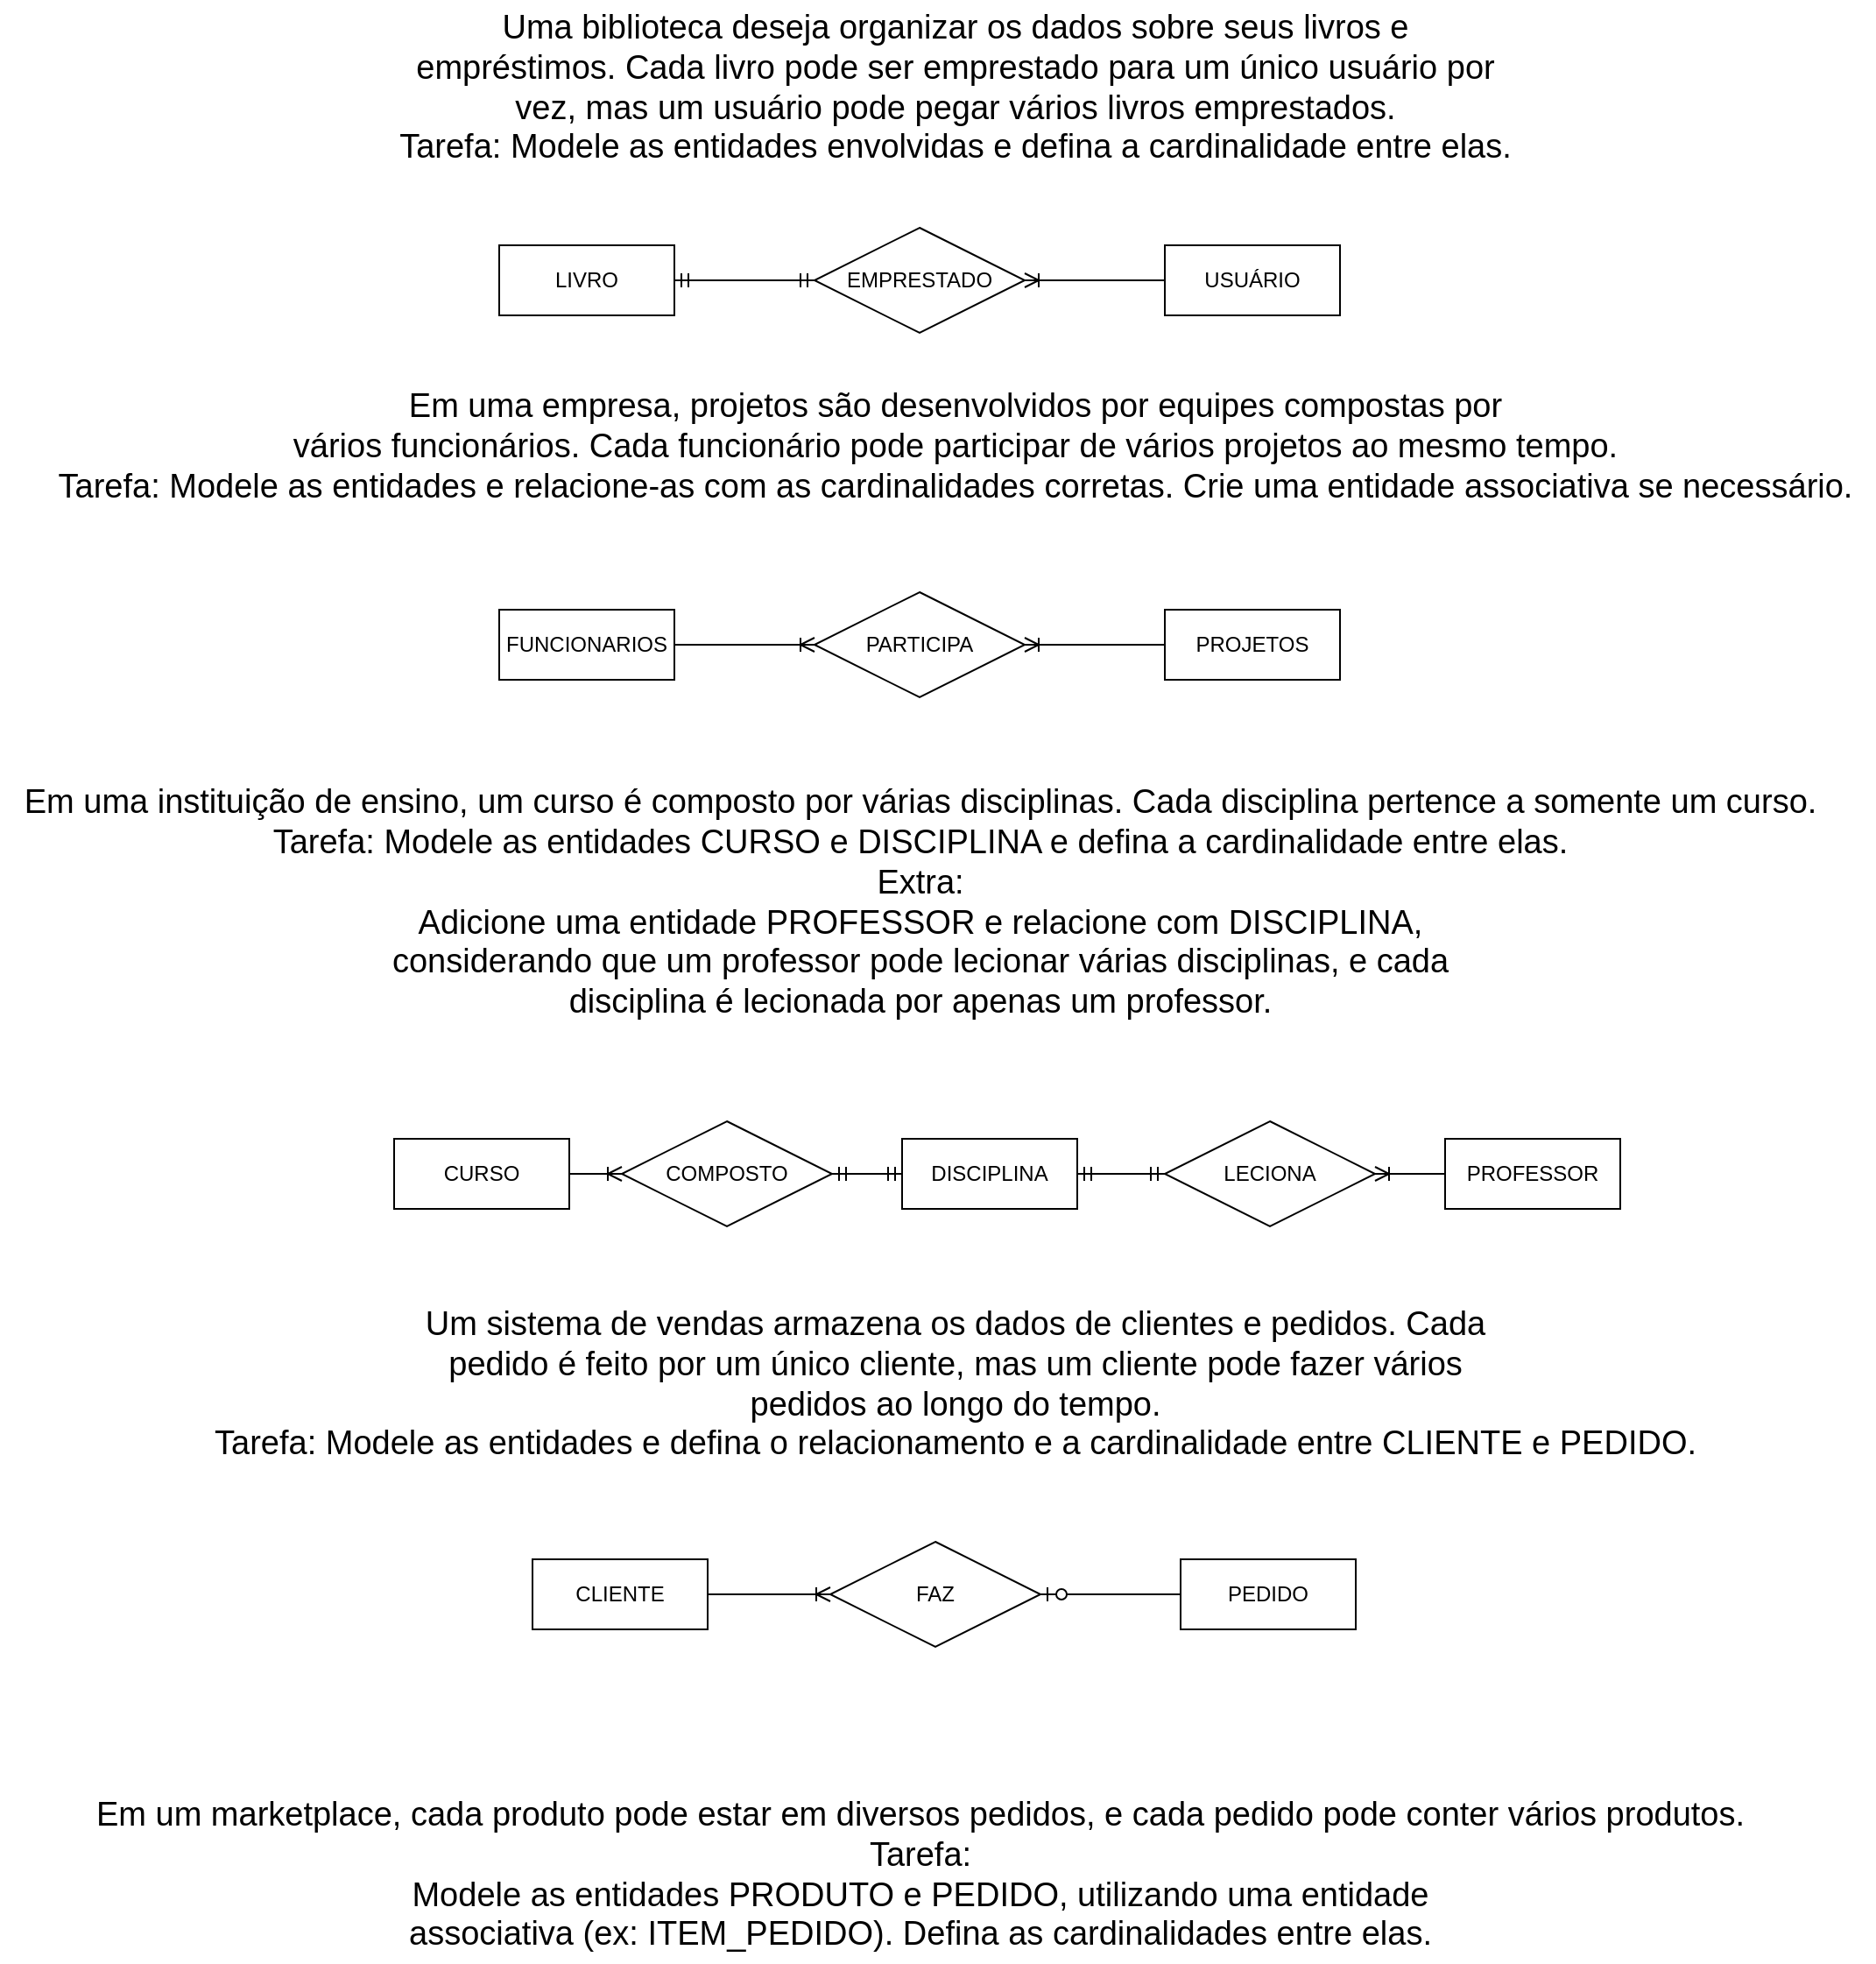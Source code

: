 <mxfile version="27.2.0">
  <diagram name="Página-1" id="b4JkCRnROzZ7c5UDisCW">
    <mxGraphModel dx="1841" dy="549" grid="1" gridSize="10" guides="1" tooltips="1" connect="1" arrows="1" fold="1" page="1" pageScale="1" pageWidth="827" pageHeight="1169" math="0" shadow="0">
      <root>
        <mxCell id="0" />
        <mxCell id="1" parent="0" />
        <mxCell id="mdvhE89lCFFaDwQqOyZz-1" value="&lt;font style=&quot;font-size: 19px;&quot;&gt;Uma biblioteca deseja organizar os dados sobre seus livros e &lt;br&gt;empréstimos. Cada livro pode ser emprestado para um único usuário por &lt;br&gt;vez, mas um usuário pode pegar vários livros emprestados.&lt;br&gt;Tarefa: Modele as entidades envolvidas e defina a cardinalidade entre elas.&lt;/font&gt;" style="text;html=1;align=center;verticalAlign=middle;resizable=0;points=[];autosize=1;strokeColor=none;fillColor=none;" vertex="1" parent="1">
          <mxGeometry x="90" y="70" width="660" height="100" as="geometry" />
        </mxCell>
        <mxCell id="mdvhE89lCFFaDwQqOyZz-2" value="LIVRO" style="whiteSpace=wrap;html=1;align=center;" vertex="1" parent="1">
          <mxGeometry x="160" y="210" width="100" height="40" as="geometry" />
        </mxCell>
        <mxCell id="mdvhE89lCFFaDwQqOyZz-3" value="USUÁRIO" style="whiteSpace=wrap;html=1;align=center;" vertex="1" parent="1">
          <mxGeometry x="540" y="210" width="100" height="40" as="geometry" />
        </mxCell>
        <mxCell id="mdvhE89lCFFaDwQqOyZz-4" value="EMPRESTADO" style="shape=rhombus;perimeter=rhombusPerimeter;whiteSpace=wrap;html=1;align=center;" vertex="1" parent="1">
          <mxGeometry x="340" y="200" width="120" height="60" as="geometry" />
        </mxCell>
        <mxCell id="mdvhE89lCFFaDwQqOyZz-7" value="" style="edgeStyle=entityRelationEdgeStyle;fontSize=12;html=1;endArrow=ERmandOne;startArrow=ERmandOne;rounded=0;fontFamily=Helvetica;fontColor=default;exitX=1;exitY=0.5;exitDx=0;exitDy=0;entryX=0;entryY=0.5;entryDx=0;entryDy=0;" edge="1" parent="1" source="mdvhE89lCFFaDwQqOyZz-2" target="mdvhE89lCFFaDwQqOyZz-4">
          <mxGeometry width="100" height="100" relative="1" as="geometry">
            <mxPoint x="230" y="370" as="sourcePoint" />
            <mxPoint x="330" y="270" as="targetPoint" />
          </mxGeometry>
        </mxCell>
        <mxCell id="mdvhE89lCFFaDwQqOyZz-9" value="" style="edgeStyle=entityRelationEdgeStyle;fontSize=12;html=1;endArrow=ERoneToMany;rounded=0;fontFamily=Helvetica;fontColor=default;exitX=0;exitY=0.5;exitDx=0;exitDy=0;entryX=1;entryY=0.5;entryDx=0;entryDy=0;" edge="1" parent="1" source="mdvhE89lCFFaDwQqOyZz-3" target="mdvhE89lCFFaDwQqOyZz-4">
          <mxGeometry width="100" height="100" relative="1" as="geometry">
            <mxPoint x="390" y="380" as="sourcePoint" />
            <mxPoint x="490" y="280" as="targetPoint" />
          </mxGeometry>
        </mxCell>
        <mxCell id="mdvhE89lCFFaDwQqOyZz-10" value="&lt;font style=&quot;font-size: 19px;&quot;&gt;Em uma empresa, projetos são desenvolvidos por equipes compostas por &lt;br&gt;vários funcionários. Cada funcionário pode participar de vários projetos ao mesmo tempo.&lt;br&gt;Tarefa: Modele as entidades e relacione-as com as cardinalidades corretas. Crie uma entidade associativa se necessário.&lt;/font&gt;" style="text;html=1;align=center;verticalAlign=middle;resizable=0;points=[];autosize=1;strokeColor=none;fillColor=none;fontFamily=Helvetica;fontSize=12;fontColor=default;" vertex="1" parent="1">
          <mxGeometry x="-105" y="285" width="1050" height="80" as="geometry" />
        </mxCell>
        <mxCell id="mdvhE89lCFFaDwQqOyZz-12" value="FUNCIONARIOS" style="whiteSpace=wrap;html=1;align=center;strokeColor=default;verticalAlign=middle;fontFamily=Helvetica;fontSize=12;fontColor=default;fillColor=default;" vertex="1" parent="1">
          <mxGeometry x="160" y="418" width="100" height="40" as="geometry" />
        </mxCell>
        <mxCell id="mdvhE89lCFFaDwQqOyZz-13" value="PROJETOS" style="whiteSpace=wrap;html=1;align=center;strokeColor=default;verticalAlign=middle;fontFamily=Helvetica;fontSize=12;fontColor=default;fillColor=default;" vertex="1" parent="1">
          <mxGeometry x="540" y="418" width="100" height="40" as="geometry" />
        </mxCell>
        <mxCell id="mdvhE89lCFFaDwQqOyZz-14" value="PARTICIPA" style="shape=rhombus;perimeter=rhombusPerimeter;whiteSpace=wrap;html=1;align=center;strokeColor=default;verticalAlign=middle;fontFamily=Helvetica;fontSize=12;fontColor=default;fillColor=default;" vertex="1" parent="1">
          <mxGeometry x="340" y="408" width="120" height="60" as="geometry" />
        </mxCell>
        <mxCell id="mdvhE89lCFFaDwQqOyZz-15" value="" style="edgeStyle=entityRelationEdgeStyle;fontSize=12;html=1;endArrow=ERoneToMany;rounded=0;fontFamily=Helvetica;fontColor=default;exitX=1;exitY=0.5;exitDx=0;exitDy=0;entryX=0;entryY=0.5;entryDx=0;entryDy=0;" edge="1" parent="1" source="mdvhE89lCFFaDwQqOyZz-12" target="mdvhE89lCFFaDwQqOyZz-14">
          <mxGeometry width="100" height="100" relative="1" as="geometry">
            <mxPoint x="220" y="580" as="sourcePoint" />
            <mxPoint x="320" y="480" as="targetPoint" />
          </mxGeometry>
        </mxCell>
        <mxCell id="mdvhE89lCFFaDwQqOyZz-16" value="" style="edgeStyle=entityRelationEdgeStyle;fontSize=12;html=1;endArrow=ERoneToMany;rounded=0;fontFamily=Helvetica;fontColor=default;exitX=0;exitY=0.5;exitDx=0;exitDy=0;entryX=1;entryY=0.5;entryDx=0;entryDy=0;" edge="1" parent="1" source="mdvhE89lCFFaDwQqOyZz-13" target="mdvhE89lCFFaDwQqOyZz-14">
          <mxGeometry width="100" height="100" relative="1" as="geometry">
            <mxPoint x="670" y="510" as="sourcePoint" />
            <mxPoint x="770" y="410" as="targetPoint" />
          </mxGeometry>
        </mxCell>
        <mxCell id="mdvhE89lCFFaDwQqOyZz-17" value="&lt;font style=&quot;font-size: 19px;&quot;&gt;Em uma instituição de ensino, um curso é composto por várias disciplinas. Cada disciplina pertence a somente um curso.&lt;br&gt;Tarefa: Modele as entidades CURSO e DISCIPLINA e defina a cardinalidade entre elas.&lt;br&gt;Extra:&lt;br&gt; Adicione uma entidade PROFESSOR e relacione com DISCIPLINA, &lt;br&gt;considerando que um professor pode lecionar várias disciplinas, e cada &lt;br&gt;disciplina é lecionada por apenas um professor.&lt;/font&gt;" style="text;html=1;align=center;verticalAlign=middle;resizable=0;points=[];autosize=1;strokeColor=none;fillColor=none;fontFamily=Helvetica;fontSize=12;fontColor=default;" vertex="1" parent="1">
          <mxGeometry x="-125" y="510" width="1050" height="150" as="geometry" />
        </mxCell>
        <mxCell id="mdvhE89lCFFaDwQqOyZz-18" value="CURSO" style="whiteSpace=wrap;html=1;align=center;strokeColor=default;verticalAlign=middle;fontFamily=Helvetica;fontSize=12;fontColor=default;fillColor=default;" vertex="1" parent="1">
          <mxGeometry x="100" y="720" width="100" height="40" as="geometry" />
        </mxCell>
        <mxCell id="mdvhE89lCFFaDwQqOyZz-19" value="DISCIPLINA" style="whiteSpace=wrap;html=1;align=center;strokeColor=default;verticalAlign=middle;fontFamily=Helvetica;fontSize=12;fontColor=default;fillColor=default;" vertex="1" parent="1">
          <mxGeometry x="390" y="720" width="100" height="40" as="geometry" />
        </mxCell>
        <mxCell id="mdvhE89lCFFaDwQqOyZz-20" value="PROFESSOR" style="whiteSpace=wrap;html=1;align=center;strokeColor=default;verticalAlign=middle;fontFamily=Helvetica;fontSize=12;fontColor=default;fillColor=default;" vertex="1" parent="1">
          <mxGeometry x="700" y="720" width="100" height="40" as="geometry" />
        </mxCell>
        <mxCell id="mdvhE89lCFFaDwQqOyZz-21" value="" style="edgeStyle=entityRelationEdgeStyle;fontSize=12;html=1;endArrow=ERoneToMany;rounded=0;fontFamily=Helvetica;fontColor=default;exitX=1;exitY=0.5;exitDx=0;exitDy=0;entryX=0;entryY=0.5;entryDx=0;entryDy=0;" edge="1" parent="1" source="mdvhE89lCFFaDwQqOyZz-18" target="mdvhE89lCFFaDwQqOyZz-22">
          <mxGeometry width="100" height="100" relative="1" as="geometry">
            <mxPoint x="230" y="870" as="sourcePoint" />
            <mxPoint x="330" y="770" as="targetPoint" />
          </mxGeometry>
        </mxCell>
        <mxCell id="mdvhE89lCFFaDwQqOyZz-22" value="COMPOSTO" style="shape=rhombus;perimeter=rhombusPerimeter;whiteSpace=wrap;html=1;align=center;strokeColor=default;verticalAlign=middle;fontFamily=Helvetica;fontSize=12;fontColor=default;fillColor=default;" vertex="1" parent="1">
          <mxGeometry x="230" y="710" width="120" height="60" as="geometry" />
        </mxCell>
        <mxCell id="mdvhE89lCFFaDwQqOyZz-23" value="" style="edgeStyle=entityRelationEdgeStyle;fontSize=12;html=1;endArrow=ERmandOne;startArrow=ERmandOne;rounded=0;fontFamily=Helvetica;fontColor=default;entryX=0;entryY=0.5;entryDx=0;entryDy=0;exitX=1;exitY=0.5;exitDx=0;exitDy=0;" edge="1" parent="1" source="mdvhE89lCFFaDwQqOyZz-22" target="mdvhE89lCFFaDwQqOyZz-19">
          <mxGeometry width="100" height="100" relative="1" as="geometry">
            <mxPoint x="410" y="900" as="sourcePoint" />
            <mxPoint x="510" y="800" as="targetPoint" />
          </mxGeometry>
        </mxCell>
        <mxCell id="mdvhE89lCFFaDwQqOyZz-24" value="LECIONA" style="shape=rhombus;perimeter=rhombusPerimeter;whiteSpace=wrap;html=1;align=center;strokeColor=default;verticalAlign=middle;fontFamily=Helvetica;fontSize=12;fontColor=default;fillColor=default;" vertex="1" parent="1">
          <mxGeometry x="540" y="710" width="120" height="60" as="geometry" />
        </mxCell>
        <mxCell id="mdvhE89lCFFaDwQqOyZz-25" value="" style="edgeStyle=entityRelationEdgeStyle;fontSize=12;html=1;endArrow=ERoneToMany;rounded=0;fontFamily=Helvetica;fontColor=default;exitX=0;exitY=0.5;exitDx=0;exitDy=0;entryX=1;entryY=0.5;entryDx=0;entryDy=0;" edge="1" parent="1" source="mdvhE89lCFFaDwQqOyZz-20" target="mdvhE89lCFFaDwQqOyZz-24">
          <mxGeometry width="100" height="100" relative="1" as="geometry">
            <mxPoint x="750" y="880" as="sourcePoint" />
            <mxPoint x="850" y="780" as="targetPoint" />
          </mxGeometry>
        </mxCell>
        <mxCell id="mdvhE89lCFFaDwQqOyZz-26" value="" style="edgeStyle=entityRelationEdgeStyle;fontSize=12;html=1;endArrow=ERmandOne;startArrow=ERmandOne;rounded=0;fontFamily=Helvetica;fontColor=default;entryX=0;entryY=0.5;entryDx=0;entryDy=0;exitX=1;exitY=0.5;exitDx=0;exitDy=0;" edge="1" parent="1" source="mdvhE89lCFFaDwQqOyZz-19" target="mdvhE89lCFFaDwQqOyZz-24">
          <mxGeometry width="100" height="100" relative="1" as="geometry">
            <mxPoint x="450" y="910" as="sourcePoint" />
            <mxPoint x="550" y="810" as="targetPoint" />
          </mxGeometry>
        </mxCell>
        <mxCell id="mdvhE89lCFFaDwQqOyZz-27" value="&lt;font style=&quot;font-size: 19px;&quot;&gt;Um sistema de vendas armazena os dados de clientes e pedidos. Cada &lt;br&gt;pedido é feito por um único cliente, mas um cliente pode fazer vários &lt;br&gt;pedidos ao longo do tempo.&lt;br&gt;Tarefa: Modele as entidades e defina o relacionamento e a cardinalidade entre CLIENTE e PEDIDO.&lt;/font&gt;" style="text;html=1;align=center;verticalAlign=middle;resizable=0;points=[];autosize=1;strokeColor=none;fillColor=none;fontFamily=Helvetica;fontSize=12;fontColor=default;" vertex="1" parent="1">
          <mxGeometry x="-15" y="810" width="870" height="100" as="geometry" />
        </mxCell>
        <mxCell id="mdvhE89lCFFaDwQqOyZz-28" value="PEDIDO" style="whiteSpace=wrap;html=1;align=center;strokeColor=default;verticalAlign=middle;fontFamily=Helvetica;fontSize=12;fontColor=default;fillColor=default;" vertex="1" parent="1">
          <mxGeometry x="549" y="960" width="100" height="40" as="geometry" />
        </mxCell>
        <mxCell id="mdvhE89lCFFaDwQqOyZz-29" value="CLIENTE" style="whiteSpace=wrap;html=1;align=center;strokeColor=default;verticalAlign=middle;fontFamily=Helvetica;fontSize=12;fontColor=default;fillColor=default;" vertex="1" parent="1">
          <mxGeometry x="179" y="960" width="100" height="40" as="geometry" />
        </mxCell>
        <mxCell id="mdvhE89lCFFaDwQqOyZz-30" value="FAZ" style="shape=rhombus;perimeter=rhombusPerimeter;whiteSpace=wrap;html=1;align=center;strokeColor=default;verticalAlign=middle;fontFamily=Helvetica;fontSize=12;fontColor=default;fillColor=default;" vertex="1" parent="1">
          <mxGeometry x="349" y="950" width="120" height="60" as="geometry" />
        </mxCell>
        <mxCell id="mdvhE89lCFFaDwQqOyZz-31" value="" style="edgeStyle=entityRelationEdgeStyle;fontSize=12;html=1;endArrow=ERzeroToOne;endFill=1;rounded=0;fontFamily=Helvetica;fontColor=default;exitX=0;exitY=0.5;exitDx=0;exitDy=0;entryX=1;entryY=0.5;entryDx=0;entryDy=0;" edge="1" parent="1" source="mdvhE89lCFFaDwQqOyZz-28" target="mdvhE89lCFFaDwQqOyZz-30">
          <mxGeometry width="100" height="100" relative="1" as="geometry">
            <mxPoint x="329" y="1130" as="sourcePoint" />
            <mxPoint x="429" y="1030" as="targetPoint" />
          </mxGeometry>
        </mxCell>
        <mxCell id="mdvhE89lCFFaDwQqOyZz-32" value="" style="edgeStyle=entityRelationEdgeStyle;fontSize=12;html=1;endArrow=ERoneToMany;rounded=0;fontFamily=Helvetica;fontColor=default;exitX=1;exitY=0.5;exitDx=0;exitDy=0;entryX=0;entryY=0.5;entryDx=0;entryDy=0;" edge="1" parent="1" source="mdvhE89lCFFaDwQqOyZz-29" target="mdvhE89lCFFaDwQqOyZz-30">
          <mxGeometry width="100" height="100" relative="1" as="geometry">
            <mxPoint x="269" y="1120" as="sourcePoint" />
            <mxPoint x="369" y="1020" as="targetPoint" />
          </mxGeometry>
        </mxCell>
        <mxCell id="mdvhE89lCFFaDwQqOyZz-33" value="&lt;font style=&quot;font-size: 19px;&quot;&gt;Em um marketplace, cada produto pode estar em diversos pedidos, e cada pedido pode conter vários produtos.&lt;br&gt;Tarefa:&lt;br&gt; Modele as entidades PRODUTO e PEDIDO, utilizando uma entidade &lt;br&gt;associativa (ex: ITEM_PEDIDO). Defina as cardinalidades entre elas.&lt;/font&gt;" style="text;html=1;align=center;verticalAlign=middle;resizable=0;points=[];autosize=1;strokeColor=none;fillColor=none;fontFamily=Helvetica;fontSize=12;fontColor=default;" vertex="1" parent="1">
          <mxGeometry x="-80" y="1090" width="960" height="100" as="geometry" />
        </mxCell>
      </root>
    </mxGraphModel>
  </diagram>
</mxfile>
